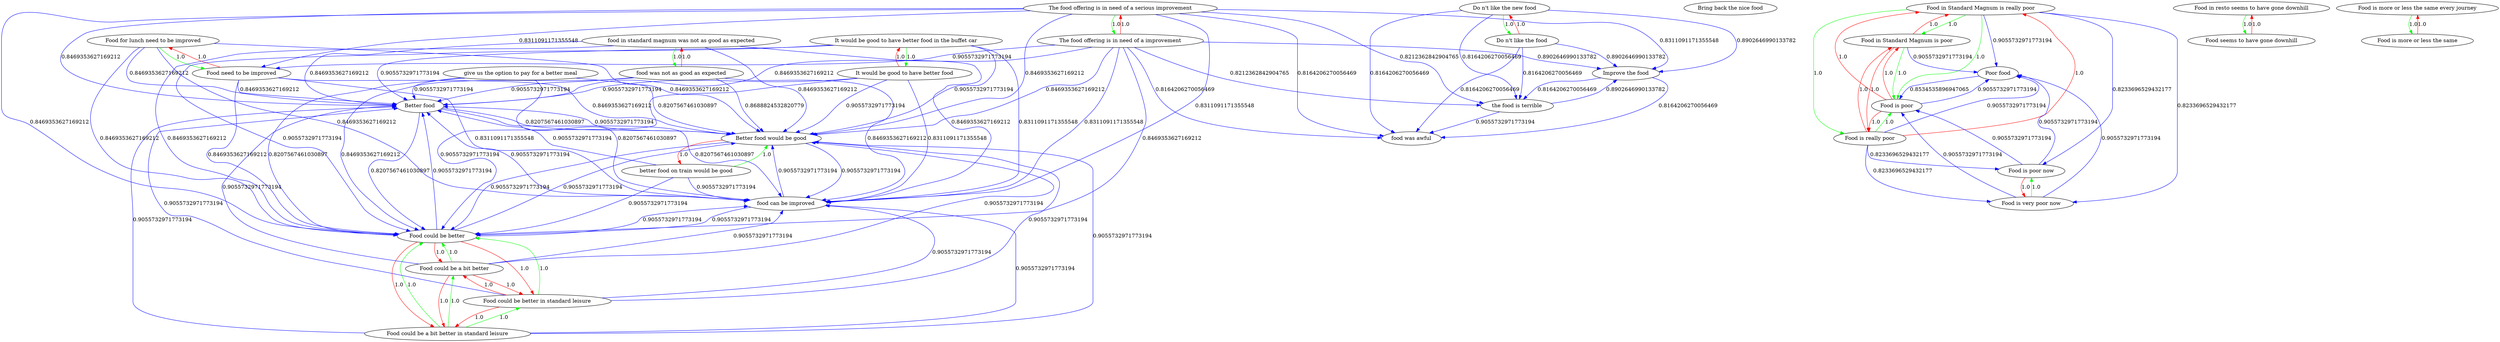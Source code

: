 digraph rawGraph {
"Better food";"Better food would be good";"Bring back the nice food";"Do n't like the new food";"Do n't like the food";"Food could be a bit better in standard leisure";"Food could be better in standard leisure";"Food could be better";"Food could be a bit better";"Food for lunch need to be improved";"Food need to be improved";"Food in Standard Magnum is really poor";"Food in Standard Magnum is poor";"Food is poor";"Food is really poor";"Food in resto seems to have gone downhill";"Food seems to have gone downhill";"Food is more or less the same every journey";"Food is more or less the same";"Food is very poor now";"Food is poor now";"Improve the food";"It would be good to have better food in the buffet car";"It would be good to have better food";"Poor food";"The food offering is in need of a serious improvement";"The food offering is in need of a improvement";"better food on train would be good";"food can be improved";"food in standard magnum was not as good as expected";"food was not as good as expected";"food was awful";"give us the option to pay for a better meal";"the food is terrible";"Better food would be good" -> "Better food" [label=0.9055732971773194] [color=blue]
"Better food" -> "Better food would be good" [label=0.8207567461030897] [color=blue]
"Do n't like the new food" -> "Do n't like the food" [label=1.0] [color=green]
"Do n't like the food" -> "Do n't like the new food" [label=1.0] [color=red]
"Food could be a bit better in standard leisure" -> "Food could be better in standard leisure" [label=1.0] [color=green]
"Food could be better in standard leisure" -> "Food could be better" [label=1.0] [color=green]
"Food could be a bit better in standard leisure" -> "Food could be a bit better" [label=1.0] [color=green]
"Food could be a bit better" -> "Food could be better" [label=1.0] [color=green]
"Food could be a bit better in standard leisure" -> "Food could be better" [label=1.0] [color=green]
"Food could be better in standard leisure" -> "Food could be a bit better in standard leisure" [label=1.0] [color=red]
"Food could be better in standard leisure" -> "Food could be a bit better" [label=1.0] [color=red]
"Food could be better" -> "Food could be a bit better in standard leisure" [label=1.0] [color=red]
"Food could be better" -> "Food could be better in standard leisure" [label=1.0] [color=red]
"Food could be better" -> "Food could be a bit better" [label=1.0] [color=red]
"Food could be a bit better" -> "Food could be a bit better in standard leisure" [label=1.0] [color=red]
"Food could be a bit better" -> "Food could be better in standard leisure" [label=1.0] [color=red]
"Food could be better" -> "Better food would be good" [label=0.9055732971773194] [color=blue]
"Better food would be good" -> "Food could be better" [label=0.9055732971773194] [color=blue]
"Food could be better" -> "Better food" [label=0.9055732971773194] [color=blue]
"Food could be a bit better in standard leisure" -> "Better food would be good" [label=0.9055732971773194] [color=blue]
"Food could be a bit better in standard leisure" -> "Better food" [label=0.9055732971773194] [color=blue]
"Food could be better in standard leisure" -> "Better food would be good" [label=0.9055732971773194] [color=blue]
"Food could be better in standard leisure" -> "Better food" [label=0.9055732971773194] [color=blue]
"Food could be a bit better" -> "Better food would be good" [label=0.9055732971773194] [color=blue]
"Food could be a bit better" -> "Better food" [label=0.9055732971773194] [color=blue]
"Food for lunch need to be improved" -> "Food need to be improved" [label=1.0] [color=green]
"Food need to be improved" -> "Food for lunch need to be improved" [label=1.0] [color=red]
"Food need to be improved" -> "Food could be better" [label=0.8469353627169212] [color=blue]
"Food for lunch need to be improved" -> "Food could be better" [label=0.8469353627169212] [color=blue]
"Food in Standard Magnum is really poor" -> "Food in Standard Magnum is poor" [label=1.0] [color=green]
"Food in Standard Magnum is poor" -> "Food is poor" [label=1.0] [color=green]
"Food in Standard Magnum is really poor" -> "Food is really poor" [label=1.0] [color=green]
"Food is really poor" -> "Food is poor" [label=1.0] [color=green]
"Food in Standard Magnum is really poor" -> "Food is poor" [label=1.0] [color=green]
"Food in Standard Magnum is poor" -> "Food in Standard Magnum is really poor" [label=1.0] [color=red]
"Food in Standard Magnum is poor" -> "Food is really poor" [label=1.0] [color=red]
"Food is poor" -> "Food in Standard Magnum is really poor" [label=1.0] [color=red]
"Food is poor" -> "Food in Standard Magnum is poor" [label=1.0] [color=red]
"Food is poor" -> "Food is really poor" [label=1.0] [color=red]
"Food is really poor" -> "Food in Standard Magnum is really poor" [label=1.0] [color=red]
"Food is really poor" -> "Food in Standard Magnum is poor" [label=1.0] [color=red]
"Food in resto seems to have gone downhill" -> "Food seems to have gone downhill" [label=1.0] [color=green]
"Food seems to have gone downhill" -> "Food in resto seems to have gone downhill" [label=1.0] [color=red]
"Food is more or less the same every journey" -> "Food is more or less the same" [label=1.0] [color=green]
"Food is more or less the same" -> "Food is more or less the same every journey" [label=1.0] [color=red]
"Food is very poor now" -> "Food is poor now" [label=1.0] [color=green]
"Food is poor now" -> "Food is very poor now" [label=1.0] [color=red]
"Food is poor now" -> "Food is poor" [label=0.9055732971773194] [color=blue]
"Food is really poor" -> "Food is very poor now" [label=0.8233696529432177] [color=blue]
"Do n't like the food" -> "Improve the food" [label=0.8902646990133782] [color=blue]
"It would be good to have better food in the buffet car" -> "It would be good to have better food" [label=1.0] [color=green]
"It would be good to have better food" -> "It would be good to have better food in the buffet car" [label=1.0] [color=red]
"It would be good to have better food" -> "Food could be better" [label=0.9055732971773194] [color=blue]
"It would be good to have better food" -> "Better food would be good" [label=0.9055732971773194] [color=blue]
"It would be good to have better food" -> "Better food" [label=0.9055732971773194] [color=blue]
"It would be good to have better food in the buffet car" -> "Food could be better" [label=0.9055732971773194] [color=blue]
"It would be good to have better food in the buffet car" -> "Better food would be good" [label=0.9055732971773194] [color=blue]
"Poor food" -> "Food is poor" [label=0.8534535896947065] [color=blue]
"Food is poor" -> "Poor food" [label=0.9055732971773194] [color=blue]
"Food is poor now" -> "Poor food" [label=0.9055732971773194] [color=blue]
"The food offering is in need of a serious improvement" -> "The food offering is in need of a improvement" [label=1.0] [color=green]
"The food offering is in need of a improvement" -> "The food offering is in need of a serious improvement" [label=1.0] [color=red]
"The food offering is in need of a improvement" -> "Food could be better" [label=0.8469353627169212] [color=blue]
"The food offering is in need of a improvement" -> "Improve the food" [label=0.8902646990133782] [color=blue]
"The food offering is in need of a improvement" -> "Food need to be improved" [label=0.9055732971773194] [color=blue]
"better food on train would be good" -> "Better food would be good" [label=1.0] [color=green]
"Better food would be good" -> "better food on train would be good" [label=1.0] [color=red]
"better food on train would be good" -> "Food could be better" [label=0.9055732971773194] [color=blue]
"food can be improved" -> "Food could be better" [label=0.9055732971773194] [color=blue]
"Food could be better" -> "food can be improved" [label=0.9055732971773194] [color=blue]
"It would be good to have better food" -> "food can be improved" [label=0.8311091171355548] [color=blue]
"Food need to be improved" -> "food can be improved" [label=0.8311091171355548] [color=blue]
"The food offering is in need of a improvement" -> "food can be improved" [label=0.8311091171355548] [color=blue]
"It would be good to have better food in the buffet car" -> "food can be improved" [label=0.8311091171355548] [color=blue]
"food in standard magnum was not as good as expected" -> "food was not as good as expected" [label=1.0] [color=green]
"food was not as good as expected" -> "food in standard magnum was not as good as expected" [label=1.0] [color=red]
"food was not as good as expected" -> "Food could be better" [label=0.8469353627169212] [color=blue]
"food was not as good as expected" -> "Better food would be good" [label=0.8688824532820779] [color=blue]
"food was not as good as expected" -> "Better food" [label=0.9055732971773194] [color=blue]
"give us the option to pay for a better meal" -> "Better food would be good" [label=0.8207567461030897] [color=blue]
"give us the option to pay for a better meal" -> "Better food" [label=0.9055732971773194] [color=blue]
"the food is terrible" -> "Improve the food" [label=0.8902646990133782] [color=blue]
"Improve the food" -> "the food is terrible" [label=0.8164206270056469] [color=blue]
"Do n't like the food" -> "the food is terrible" [label=0.8164206270056469] [color=blue]
"the food is terrible" -> "food was awful" [label=0.9055732971773194] [color=blue]
"The food offering is in need of a improvement" -> "the food is terrible" [label=0.8212362842904765] [color=blue]
"Better food" -> "Food could be better" [label=0.8207567461030897] [color=blue]
"Better food would be good" -> "food can be improved" [label=0.9055732971773194] [color=blue]
"Do n't like the new food" -> "Improve the food" [label=0.8902646990133782] [color=blue]
"Do n't like the new food" -> "the food is terrible" [label=0.8164206270056469] [color=blue]
"Do n't like the food" -> "food was awful" [label=0.8164206270056469] [color=blue]
"Food could be a bit better in standard leisure" -> "food can be improved" [label=0.9055732971773194] [color=blue]
"Food could be better in standard leisure" -> "food can be improved" [label=0.9055732971773194] [color=blue]
"Food could be a bit better" -> "food can be improved" [label=0.9055732971773194] [color=blue]
"Food for lunch need to be improved" -> "food can be improved" [label=0.8469353627169212] [color=blue]
"Food for lunch need to be improved" -> "Better food would be good" [label=0.8469353627169212] [color=blue]
"Food for lunch need to be improved" -> "Better food" [label=0.8469353627169212] [color=blue]
"Food need to be improved" -> "Better food would be good" [label=0.8469353627169212] [color=blue]
"Food need to be improved" -> "Better food" [label=0.8469353627169212] [color=blue]
"Food in Standard Magnum is really poor" -> "Food is very poor now" [label=0.8233696529432177] [color=blue]
"Food in Standard Magnum is really poor" -> "Poor food" [label=0.9055732971773194] [color=blue]
"Food in Standard Magnum is poor" -> "Poor food" [label=0.9055732971773194] [color=blue]
"Food is really poor" -> "Food is poor now" [label=0.8233696529432177] [color=blue]
"Food is really poor" -> "Poor food" [label=0.9055732971773194] [color=blue]
"Food is very poor now" -> "Poor food" [label=0.9055732971773194] [color=blue]
"Food is very poor now" -> "Food is poor" [label=0.9055732971773194] [color=blue]
"Improve the food" -> "food was awful" [label=0.8164206270056469] [color=blue]
"It would be good to have better food in the buffet car" -> "Better food" [label=0.9055732971773194] [color=blue]
"The food offering is in need of a serious improvement" -> "Food could be better" [label=0.8469353627169212] [color=blue]
"The food offering is in need of a serious improvement" -> "food can be improved" [label=0.8311091171355548] [color=blue]
"The food offering is in need of a serious improvement" -> "Food need to be improved" [label=0.8311091171355548] [color=blue]
"The food offering is in need of a serious improvement" -> "Improve the food" [label=0.8311091171355548] [color=blue]
"The food offering is in need of a serious improvement" -> "the food is terrible" [label=0.8212362842904765] [color=blue]
"The food offering is in need of a improvement" -> "Better food would be good" [label=0.8469353627169212] [color=blue]
"The food offering is in need of a improvement" -> "Better food" [label=0.8469353627169212] [color=blue]
"The food offering is in need of a improvement" -> "food was awful" [label=0.8164206270056469] [color=blue]
"better food on train would be good" -> "food can be improved" [label=0.9055732971773194] [color=blue]
"better food on train would be good" -> "Better food" [label=0.9055732971773194] [color=blue]
"food can be improved" -> "Better food would be good" [label=0.9055732971773194] [color=blue]
"food can be improved" -> "Better food" [label=0.9055732971773194] [color=blue]
"food in standard magnum was not as good as expected" -> "Food could be better" [label=0.8469353627169212] [color=blue]
"food in standard magnum was not as good as expected" -> "Better food would be good" [label=0.8469353627169212] [color=blue]
"food in standard magnum was not as good as expected" -> "Better food" [label=0.8469353627169212] [color=blue]
"food was not as good as expected" -> "food can be improved" [label=0.8469353627169212] [color=blue]
"give us the option to pay for a better meal" -> "Food could be better" [label=0.8207567461030897] [color=blue]
"give us the option to pay for a better meal" -> "food can be improved" [label=0.8207567461030897] [color=blue]
"Better food" -> "food can be improved" [label=0.8207567461030897] [color=blue]
"Do n't like the new food" -> "food was awful" [label=0.8164206270056469] [color=blue]
"Food in Standard Magnum is really poor" -> "Food is poor now" [label=0.8233696529432177] [color=blue]
"The food offering is in need of a serious improvement" -> "Better food would be good" [label=0.8469353627169212] [color=blue]
"The food offering is in need of a serious improvement" -> "Better food" [label=0.8469353627169212] [color=blue]
"The food offering is in need of a serious improvement" -> "food was awful" [label=0.8164206270056469] [color=blue]
"food in standard magnum was not as good as expected" -> "food can be improved" [label=0.8469353627169212] [color=blue]
}